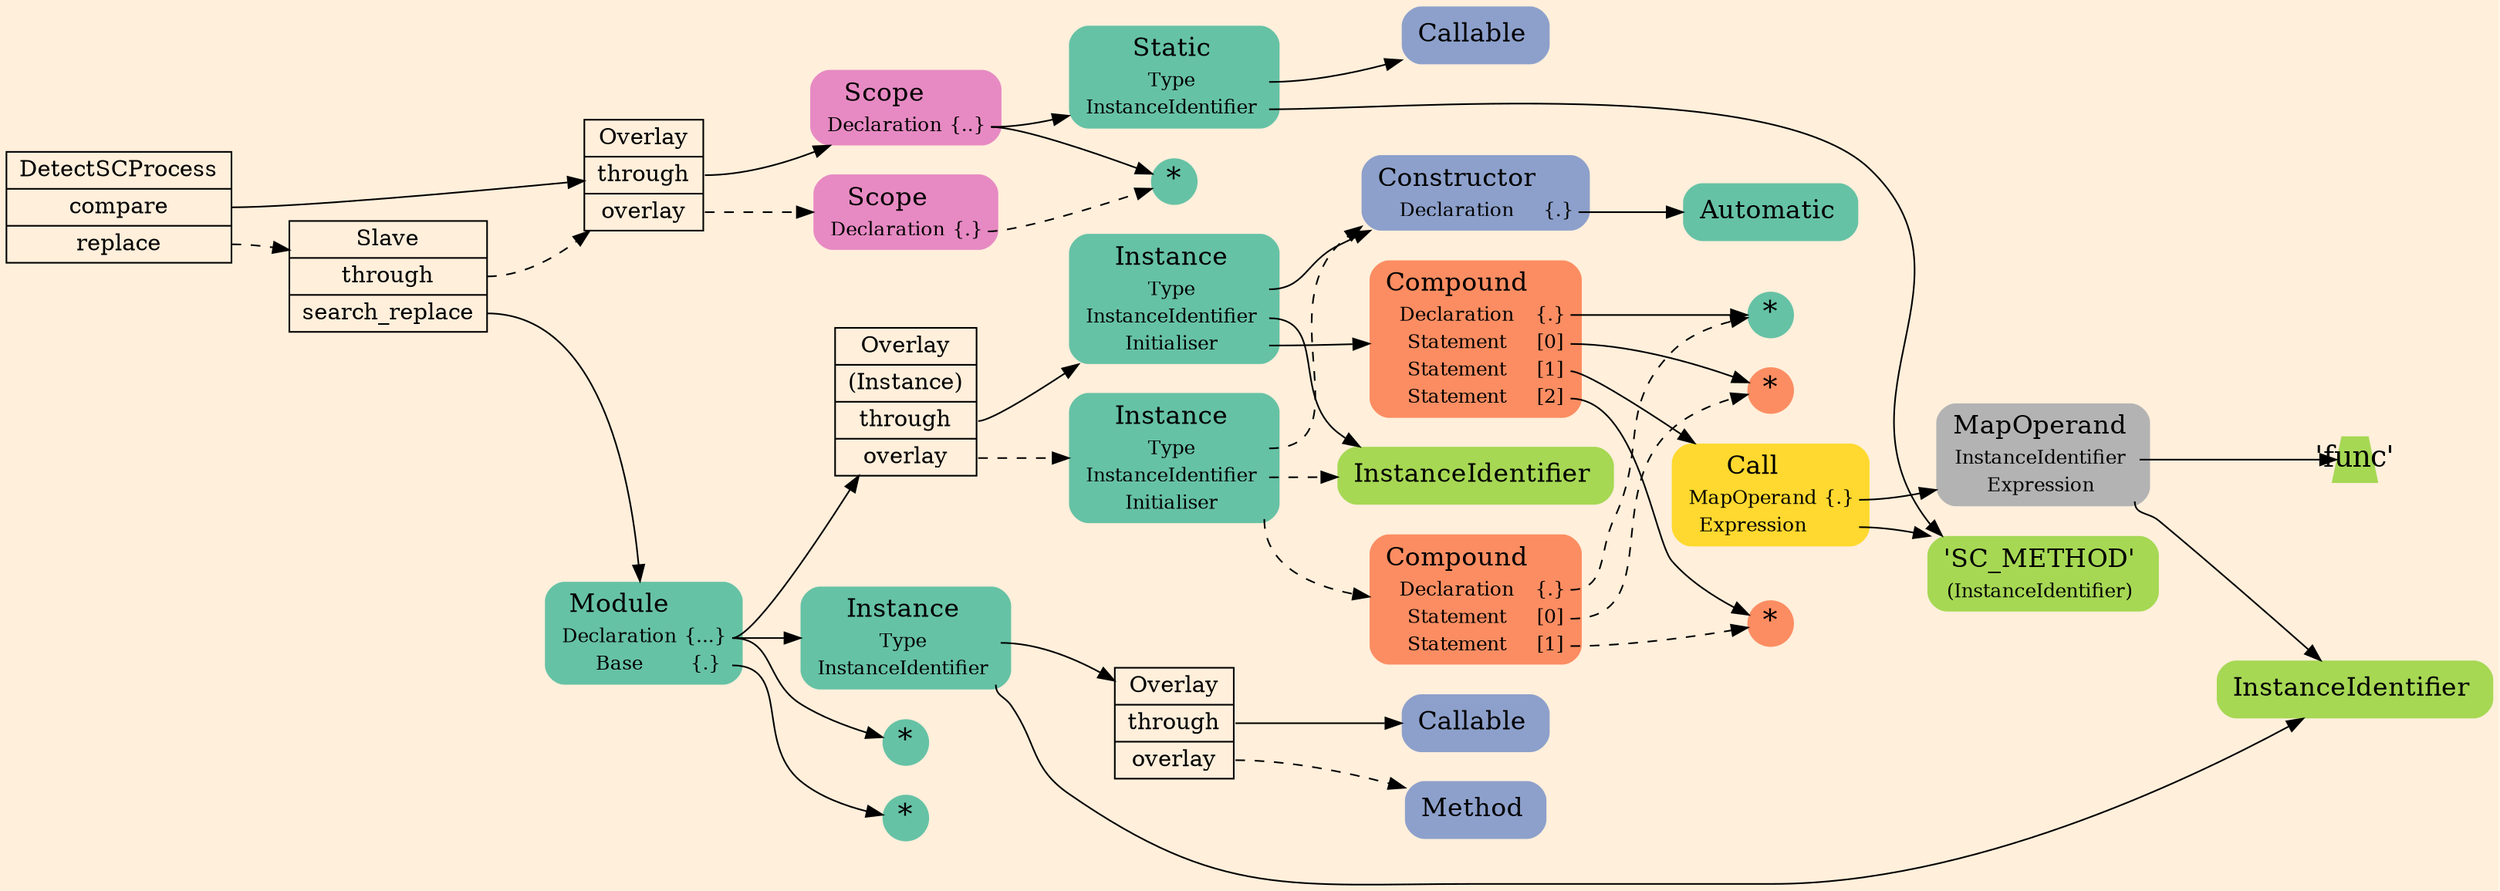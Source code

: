 digraph Inferno {
graph [
    rankdir = "LR"
    bgcolor = antiquewhite1
    color = black
    fontcolor = black
];
node [
];
// -------------------- transformation figure --------------------
"CR#P13-0" [
    shape = "record"
    fillcolor = antiquewhite1
    label = "<fixed> DetectSCProcess | <port0> compare | <port1> replace"
    style = "filled"
    fontsize = "14"
    color = black
    fontcolor = black
];

"#B-3-5" [
    shape = "record"
    fillcolor = antiquewhite1
    label = "<fixed> Overlay | <port0> through | <port1> overlay"
    style = "filled"
    fontsize = "14"
    color = black
    fontcolor = black
];

"#B-2-134" [
    shape = "plaintext"
    fillcolor = "/set28/4"
    label = <<TABLE BORDER="0" CELLBORDER="0" CELLSPACING="0">
     <TR><TD><FONT POINT-SIZE="16.0">Scope</FONT></TD><TD></TD></TR>
     <TR><TD>Declaration</TD><TD PORT="port0">{..}</TD></TR>
    </TABLE>>
    style = "rounded,filled"
    fontsize = "12"
];

"#B-2-136" [
    shape = "circle"
    fillcolor = "/set28/1"
    label = <*>
    style = "filled"
    fontsize = "18"
    penwidth = 0.0
    fixedsize = true
    width = 0.4
    height = 0.4
];

"#B-2-139" [
    shape = "plaintext"
    fillcolor = "/set28/1"
    label = <<TABLE BORDER="0" CELLBORDER="0" CELLSPACING="0">
     <TR><TD><FONT POINT-SIZE="16.0">Static</FONT></TD><TD></TD></TR>
     <TR><TD>Type</TD><TD PORT="port0"></TD></TR>
     <TR><TD>InstanceIdentifier</TD><TD PORT="port1"></TD></TR>
    </TABLE>>
    style = "rounded,filled"
    fontsize = "12"
];

"#B-2-159" [
    shape = "plaintext"
    fillcolor = "/set28/3"
    label = <<TABLE BORDER="0" CELLBORDER="0" CELLSPACING="0">
     <TR><TD><FONT POINT-SIZE="16.0">Callable</FONT></TD><TD></TD></TR>
    </TABLE>>
    style = "rounded,filled"
    fontsize = "12"
];

"#B-2-156" [
    shape = "plaintext"
    fillcolor = "/set28/5"
    label = <<TABLE BORDER="0" CELLBORDER="0" CELLSPACING="0">
     <TR><TD><FONT POINT-SIZE="16.0">'SC_METHOD'</FONT></TD><TD></TD></TR>
     <TR><TD>(InstanceIdentifier)</TD><TD PORT="port0"></TD></TR>
    </TABLE>>
    style = "rounded,filled"
    fontsize = "12"
];

"#B-2-135" [
    shape = "plaintext"
    fillcolor = "/set28/4"
    label = <<TABLE BORDER="0" CELLBORDER="0" CELLSPACING="0">
     <TR><TD><FONT POINT-SIZE="16.0">Scope</FONT></TD><TD></TD></TR>
     <TR><TD>Declaration</TD><TD PORT="port0">{.}</TD></TR>
    </TABLE>>
    style = "rounded,filled"
    fontsize = "12"
];

"#B-2-158" [
    shape = "record"
    fillcolor = antiquewhite1
    label = "<fixed> Slave | <port0> through | <port1> search_replace"
    style = "filled"
    fontsize = "14"
    color = black
    fontcolor = black
];

"#B-2-142" [
    shape = "plaintext"
    fillcolor = "/set28/1"
    label = <<TABLE BORDER="0" CELLBORDER="0" CELLSPACING="0">
     <TR><TD><FONT POINT-SIZE="16.0">Module</FONT></TD><TD></TD></TR>
     <TR><TD>Declaration</TD><TD PORT="port0">{...}</TD></TR>
     <TR><TD>Base</TD><TD PORT="port1">{.}</TD></TR>
    </TABLE>>
    style = "rounded,filled"
    fontsize = "12"
];

"#B-2-145" [
    shape = "record"
    fillcolor = antiquewhite1
    label = "<fixed> Overlay | <port0> (Instance) | <port1> through | <port2> overlay"
    style = "filled"
    fontsize = "14"
    color = black
    fontcolor = black
];

"#B-2-147" [
    shape = "plaintext"
    fillcolor = "/set28/1"
    label = <<TABLE BORDER="0" CELLBORDER="0" CELLSPACING="0">
     <TR><TD><FONT POINT-SIZE="16.0">Instance</FONT></TD><TD></TD></TR>
     <TR><TD>Type</TD><TD PORT="port0"></TD></TR>
     <TR><TD>InstanceIdentifier</TD><TD PORT="port1"></TD></TR>
     <TR><TD>Initialiser</TD><TD PORT="port2"></TD></TR>
    </TABLE>>
    style = "rounded,filled"
    fontsize = "12"
];

"#B-2-154" [
    shape = "plaintext"
    fillcolor = "/set28/3"
    label = <<TABLE BORDER="0" CELLBORDER="0" CELLSPACING="0">
     <TR><TD><FONT POINT-SIZE="16.0">Constructor</FONT></TD><TD></TD></TR>
     <TR><TD>Declaration</TD><TD PORT="port0">{.}</TD></TR>
    </TABLE>>
    style = "rounded,filled"
    fontsize = "12"
];

"#B-2-160" [
    shape = "plaintext"
    fillcolor = "/set28/1"
    label = <<TABLE BORDER="0" CELLBORDER="0" CELLSPACING="0">
     <TR><TD><FONT POINT-SIZE="16.0">Automatic</FONT></TD><TD></TD></TR>
    </TABLE>>
    style = "rounded,filled"
    fontsize = "12"
];

"#B-2-155" [
    shape = "plaintext"
    fillcolor = "/set28/5"
    label = <<TABLE BORDER="0" CELLBORDER="0" CELLSPACING="0">
     <TR><TD><FONT POINT-SIZE="16.0">InstanceIdentifier</FONT></TD><TD></TD></TR>
    </TABLE>>
    style = "rounded,filled"
    fontsize = "12"
];

"#B-2-140" [
    shape = "plaintext"
    fillcolor = "/set28/2"
    label = <<TABLE BORDER="0" CELLBORDER="0" CELLSPACING="0">
     <TR><TD><FONT POINT-SIZE="16.0">Compound</FONT></TD><TD></TD></TR>
     <TR><TD>Declaration</TD><TD PORT="port0">{.}</TD></TR>
     <TR><TD>Statement</TD><TD PORT="port1">[0]</TD></TR>
     <TR><TD>Statement</TD><TD PORT="port2">[1]</TD></TR>
     <TR><TD>Statement</TD><TD PORT="port3">[2]</TD></TR>
    </TABLE>>
    style = "rounded,filled"
    fontsize = "12"
];

"#B-2-138" [
    shape = "circle"
    fillcolor = "/set28/1"
    label = <*>
    style = "filled"
    fontsize = "18"
    penwidth = 0.0
    fixedsize = true
    width = 0.4
    height = 0.4
];

"#B-2-150" [
    shape = "circle"
    fillcolor = "/set28/2"
    label = <*>
    style = "filled"
    fontsize = "18"
    penwidth = 0.0
    fixedsize = true
    width = 0.4
    height = 0.4
];

"#B-2-143" [
    shape = "plaintext"
    fillcolor = "/set28/6"
    label = <<TABLE BORDER="0" CELLBORDER="0" CELLSPACING="0">
     <TR><TD><FONT POINT-SIZE="16.0">Call</FONT></TD><TD></TD></TR>
     <TR><TD>MapOperand</TD><TD PORT="port0">{.}</TD></TR>
     <TR><TD>Expression</TD><TD PORT="port1"></TD></TR>
    </TABLE>>
    style = "rounded,filled"
    fontsize = "12"
];

"#B-2-144" [
    shape = "plaintext"
    fillcolor = "/set28/8"
    label = <<TABLE BORDER="0" CELLBORDER="0" CELLSPACING="0">
     <TR><TD><FONT POINT-SIZE="16.0">MapOperand</FONT></TD><TD></TD></TR>
     <TR><TD>InstanceIdentifier</TD><TD PORT="port0"></TD></TR>
     <TR><TD>Expression</TD><TD PORT="port1"></TD></TR>
    </TABLE>>
    style = "rounded,filled"
    fontsize = "12"
];

"#B-2-157" [
    shape = "trapezium"
    fillcolor = "/set28/5"
    label = <'func'>
    style = "filled"
    fontsize = "18"
    penwidth = 0.0
    fixedsize = true
    width = 0.4
    height = 0.4
];

"#B-2-152" [
    shape = "plaintext"
    fillcolor = "/set28/5"
    label = <<TABLE BORDER="0" CELLBORDER="0" CELLSPACING="0">
     <TR><TD><FONT POINT-SIZE="16.0">InstanceIdentifier</FONT></TD><TD></TD></TR>
    </TABLE>>
    style = "rounded,filled"
    fontsize = "12"
];

"#B-2-151" [
    shape = "circle"
    fillcolor = "/set28/2"
    label = <*>
    style = "filled"
    fontsize = "18"
    penwidth = 0.0
    fixedsize = true
    width = 0.4
    height = 0.4
];

"#B-2-148" [
    shape = "plaintext"
    fillcolor = "/set28/1"
    label = <<TABLE BORDER="0" CELLBORDER="0" CELLSPACING="0">
     <TR><TD><FONT POINT-SIZE="16.0">Instance</FONT></TD><TD></TD></TR>
     <TR><TD>Type</TD><TD PORT="port0"></TD></TR>
     <TR><TD>InstanceIdentifier</TD><TD PORT="port1"></TD></TR>
     <TR><TD>Initialiser</TD><TD PORT="port2"></TD></TR>
    </TABLE>>
    style = "rounded,filled"
    fontsize = "12"
];

"#B-2-141" [
    shape = "plaintext"
    fillcolor = "/set28/2"
    label = <<TABLE BORDER="0" CELLBORDER="0" CELLSPACING="0">
     <TR><TD><FONT POINT-SIZE="16.0">Compound</FONT></TD><TD></TD></TR>
     <TR><TD>Declaration</TD><TD PORT="port0">{.}</TD></TR>
     <TR><TD>Statement</TD><TD PORT="port1">[0]</TD></TR>
     <TR><TD>Statement</TD><TD PORT="port2">[1]</TD></TR>
    </TABLE>>
    style = "rounded,filled"
    fontsize = "12"
];

"#B-2-149" [
    shape = "plaintext"
    fillcolor = "/set28/1"
    label = <<TABLE BORDER="0" CELLBORDER="0" CELLSPACING="0">
     <TR><TD><FONT POINT-SIZE="16.0">Instance</FONT></TD><TD></TD></TR>
     <TR><TD>Type</TD><TD PORT="port0"></TD></TR>
     <TR><TD>InstanceIdentifier</TD><TD PORT="port1"></TD></TR>
    </TABLE>>
    style = "rounded,filled"
    fontsize = "12"
];

"#B-2-146" [
    shape = "record"
    fillcolor = antiquewhite1
    label = "<fixed> Overlay | <port0> through | <port1> overlay"
    style = "filled"
    fontsize = "14"
    color = black
    fontcolor = black
];

"#B-2-161" [
    shape = "plaintext"
    fillcolor = "/set28/3"
    label = <<TABLE BORDER="0" CELLBORDER="0" CELLSPACING="0">
     <TR><TD><FONT POINT-SIZE="16.0">Callable</FONT></TD><TD></TD></TR>
    </TABLE>>
    style = "rounded,filled"
    fontsize = "12"
];

"#B-2-133" [
    shape = "plaintext"
    fillcolor = "/set28/3"
    label = <<TABLE BORDER="0" CELLBORDER="0" CELLSPACING="0">
     <TR><TD><FONT POINT-SIZE="16.0">Method</FONT></TD><TD></TD></TR>
    </TABLE>>
    style = "rounded,filled"
    fontsize = "12"
];

"#B-2-137" [
    shape = "circle"
    fillcolor = "/set28/1"
    label = <*>
    style = "filled"
    fontsize = "18"
    penwidth = 0.0
    fixedsize = true
    width = 0.4
    height = 0.4
];

"#B-2-153" [
    shape = "circle"
    fillcolor = "/set28/1"
    label = <*>
    style = "filled"
    fontsize = "18"
    penwidth = 0.0
    fixedsize = true
    width = 0.4
    height = 0.4
];



// -------------------- links --------------------
// links for block CR#P13-0
"CR#P13-0":port0 -> "#B-3-5" [
    style="solid"
    color = black
    fontcolor = black
];

"CR#P13-0":port1 -> "#B-2-158" [
    style="dashed"
    color = black
    fontcolor = black
];

// links for block #B-3-5
"#B-3-5":port0 -> "#B-2-134" [
    style="solid"
    color = black
    fontcolor = black
];

"#B-3-5":port1 -> "#B-2-135" [
    style="dashed"
    color = black
    fontcolor = black
];

// links for block #B-2-134
"#B-2-134":port0 -> "#B-2-136" [
    style="solid"
    color = black
    fontcolor = black
];

"#B-2-134":port0 -> "#B-2-139" [
    style="solid"
    color = black
    fontcolor = black
];

// links for block #B-2-136
// links for block #B-2-139
"#B-2-139":port0 -> "#B-2-159" [
    style="solid"
    color = black
    fontcolor = black
];

"#B-2-139":port1 -> "#B-2-156" [
    style="solid"
    color = black
    fontcolor = black
];

// links for block #B-2-159
// links for block #B-2-156
// links for block #B-2-135
"#B-2-135":port0 -> "#B-2-136" [
    style="dashed"
    color = black
    fontcolor = black
];

// links for block #B-2-158
"#B-2-158":port0 -> "#B-3-5" [
    style="dashed"
    color = black
    fontcolor = black
];

"#B-2-158":port1 -> "#B-2-142" [
    style="solid"
    color = black
    fontcolor = black
];

// links for block #B-2-142
"#B-2-142":port0 -> "#B-2-145" [
    style="solid"
    color = black
    fontcolor = black
];

"#B-2-142":port0 -> "#B-2-149" [
    style="solid"
    color = black
    fontcolor = black
];

"#B-2-142":port0 -> "#B-2-137" [
    style="solid"
    color = black
    fontcolor = black
];

"#B-2-142":port1 -> "#B-2-153" [
    style="solid"
    color = black
    fontcolor = black
];

// links for block #B-2-145
"#B-2-145":port1 -> "#B-2-147" [
    style="solid"
    color = black
    fontcolor = black
];

"#B-2-145":port2 -> "#B-2-148" [
    style="dashed"
    color = black
    fontcolor = black
];

// links for block #B-2-147
"#B-2-147":port0 -> "#B-2-154" [
    style="solid"
    color = black
    fontcolor = black
];

"#B-2-147":port1 -> "#B-2-155" [
    style="solid"
    color = black
    fontcolor = black
];

"#B-2-147":port2 -> "#B-2-140" [
    style="solid"
    color = black
    fontcolor = black
];

// links for block #B-2-154
"#B-2-154":port0 -> "#B-2-160" [
    style="solid"
    color = black
    fontcolor = black
];

// links for block #B-2-160
// links for block #B-2-155
// links for block #B-2-140
"#B-2-140":port0 -> "#B-2-138" [
    style="solid"
    color = black
    fontcolor = black
];

"#B-2-140":port1 -> "#B-2-150" [
    style="solid"
    color = black
    fontcolor = black
];

"#B-2-140":port2 -> "#B-2-143" [
    style="solid"
    color = black
    fontcolor = black
];

"#B-2-140":port3 -> "#B-2-151" [
    style="solid"
    color = black
    fontcolor = black
];

// links for block #B-2-138
// links for block #B-2-150
// links for block #B-2-143
"#B-2-143":port0 -> "#B-2-144" [
    style="solid"
    color = black
    fontcolor = black
];

"#B-2-143":port1 -> "#B-2-156" [
    style="solid"
    color = black
    fontcolor = black
];

// links for block #B-2-144
"#B-2-144":port0 -> "#B-2-157" [
    style="solid"
    color = black
    fontcolor = black
];

"#B-2-144":port1 -> "#B-2-152" [
    style="solid"
    color = black
    fontcolor = black
];

// links for block #B-2-157
// links for block #B-2-152
// links for block #B-2-151
// links for block #B-2-148
"#B-2-148":port0 -> "#B-2-154" [
    style="dashed"
    color = black
    fontcolor = black
];

"#B-2-148":port1 -> "#B-2-155" [
    style="dashed"
    color = black
    fontcolor = black
];

"#B-2-148":port2 -> "#B-2-141" [
    style="dashed"
    color = black
    fontcolor = black
];

// links for block #B-2-141
"#B-2-141":port0 -> "#B-2-138" [
    style="dashed"
    color = black
    fontcolor = black
];

"#B-2-141":port1 -> "#B-2-150" [
    style="dashed"
    color = black
    fontcolor = black
];

"#B-2-141":port2 -> "#B-2-151" [
    style="dashed"
    color = black
    fontcolor = black
];

// links for block #B-2-149
"#B-2-149":port0 -> "#B-2-146" [
    style="solid"
    color = black
    fontcolor = black
];

"#B-2-149":port1 -> "#B-2-152" [
    style="solid"
    color = black
    fontcolor = black
];

// links for block #B-2-146
"#B-2-146":port0 -> "#B-2-161" [
    style="solid"
    color = black
    fontcolor = black
];

"#B-2-146":port1 -> "#B-2-133" [
    style="dashed"
    color = black
    fontcolor = black
];

// links for block #B-2-161
// links for block #B-2-133
// links for block #B-2-137
// links for block #B-2-153
}
